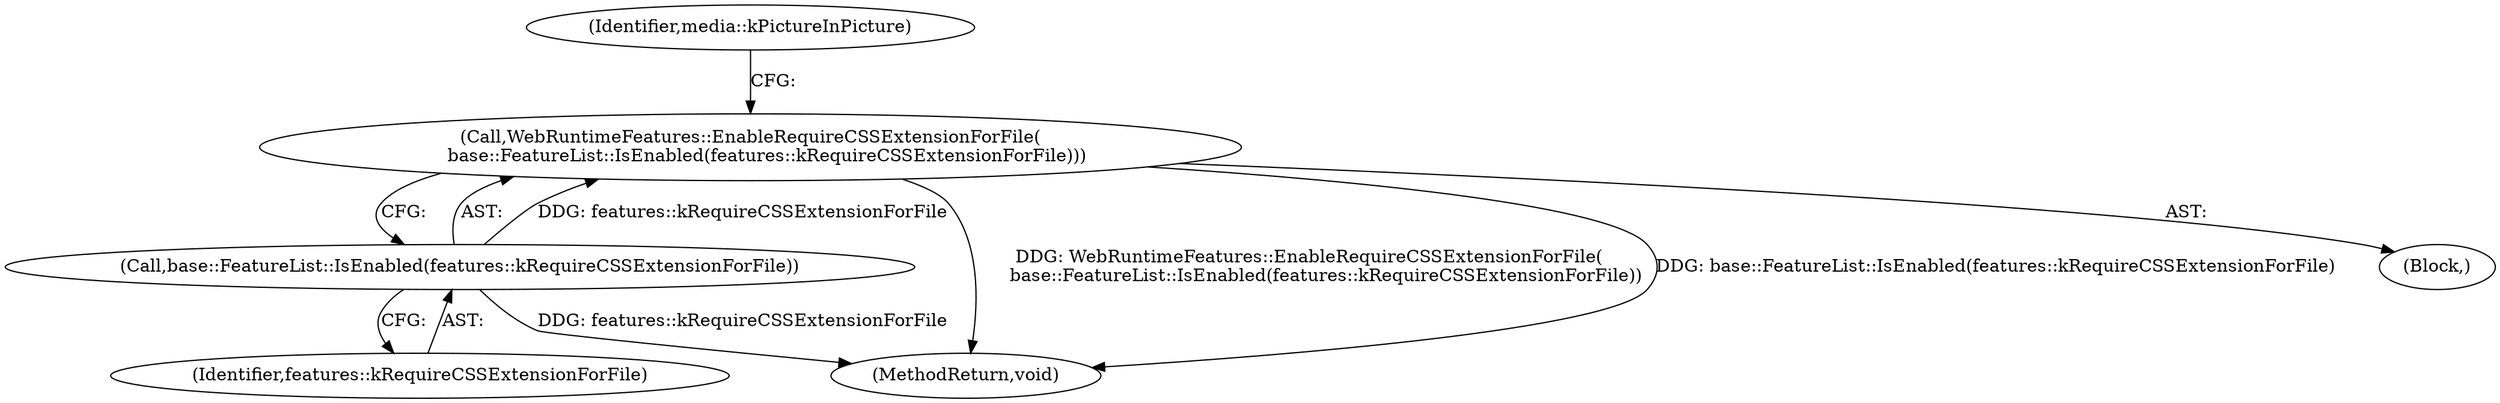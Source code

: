 digraph "1_Chrome_d913f72b4875cf0814fc3f03ad7c00642097c4a4@del" {
"1000546" [label="(Call,WebRuntimeFeatures::EnableRequireCSSExtensionForFile(\n      base::FeatureList::IsEnabled(features::kRequireCSSExtensionForFile)))"];
"1000547" [label="(Call,base::FeatureList::IsEnabled(features::kRequireCSSExtensionForFile))"];
"1000548" [label="(Identifier,features::kRequireCSSExtensionForFile)"];
"1000646" [label="(MethodReturn,void)"];
"1000546" [label="(Call,WebRuntimeFeatures::EnableRequireCSSExtensionForFile(\n      base::FeatureList::IsEnabled(features::kRequireCSSExtensionForFile)))"];
"1000102" [label="(Block,)"];
"1000547" [label="(Call,base::FeatureList::IsEnabled(features::kRequireCSSExtensionForFile))"];
"1000551" [label="(Identifier,media::kPictureInPicture)"];
"1000546" -> "1000102"  [label="AST: "];
"1000546" -> "1000547"  [label="CFG: "];
"1000547" -> "1000546"  [label="AST: "];
"1000551" -> "1000546"  [label="CFG: "];
"1000546" -> "1000646"  [label="DDG: WebRuntimeFeatures::EnableRequireCSSExtensionForFile(\n      base::FeatureList::IsEnabled(features::kRequireCSSExtensionForFile))"];
"1000546" -> "1000646"  [label="DDG: base::FeatureList::IsEnabled(features::kRequireCSSExtensionForFile)"];
"1000547" -> "1000546"  [label="DDG: features::kRequireCSSExtensionForFile"];
"1000547" -> "1000548"  [label="CFG: "];
"1000548" -> "1000547"  [label="AST: "];
"1000547" -> "1000646"  [label="DDG: features::kRequireCSSExtensionForFile"];
}
